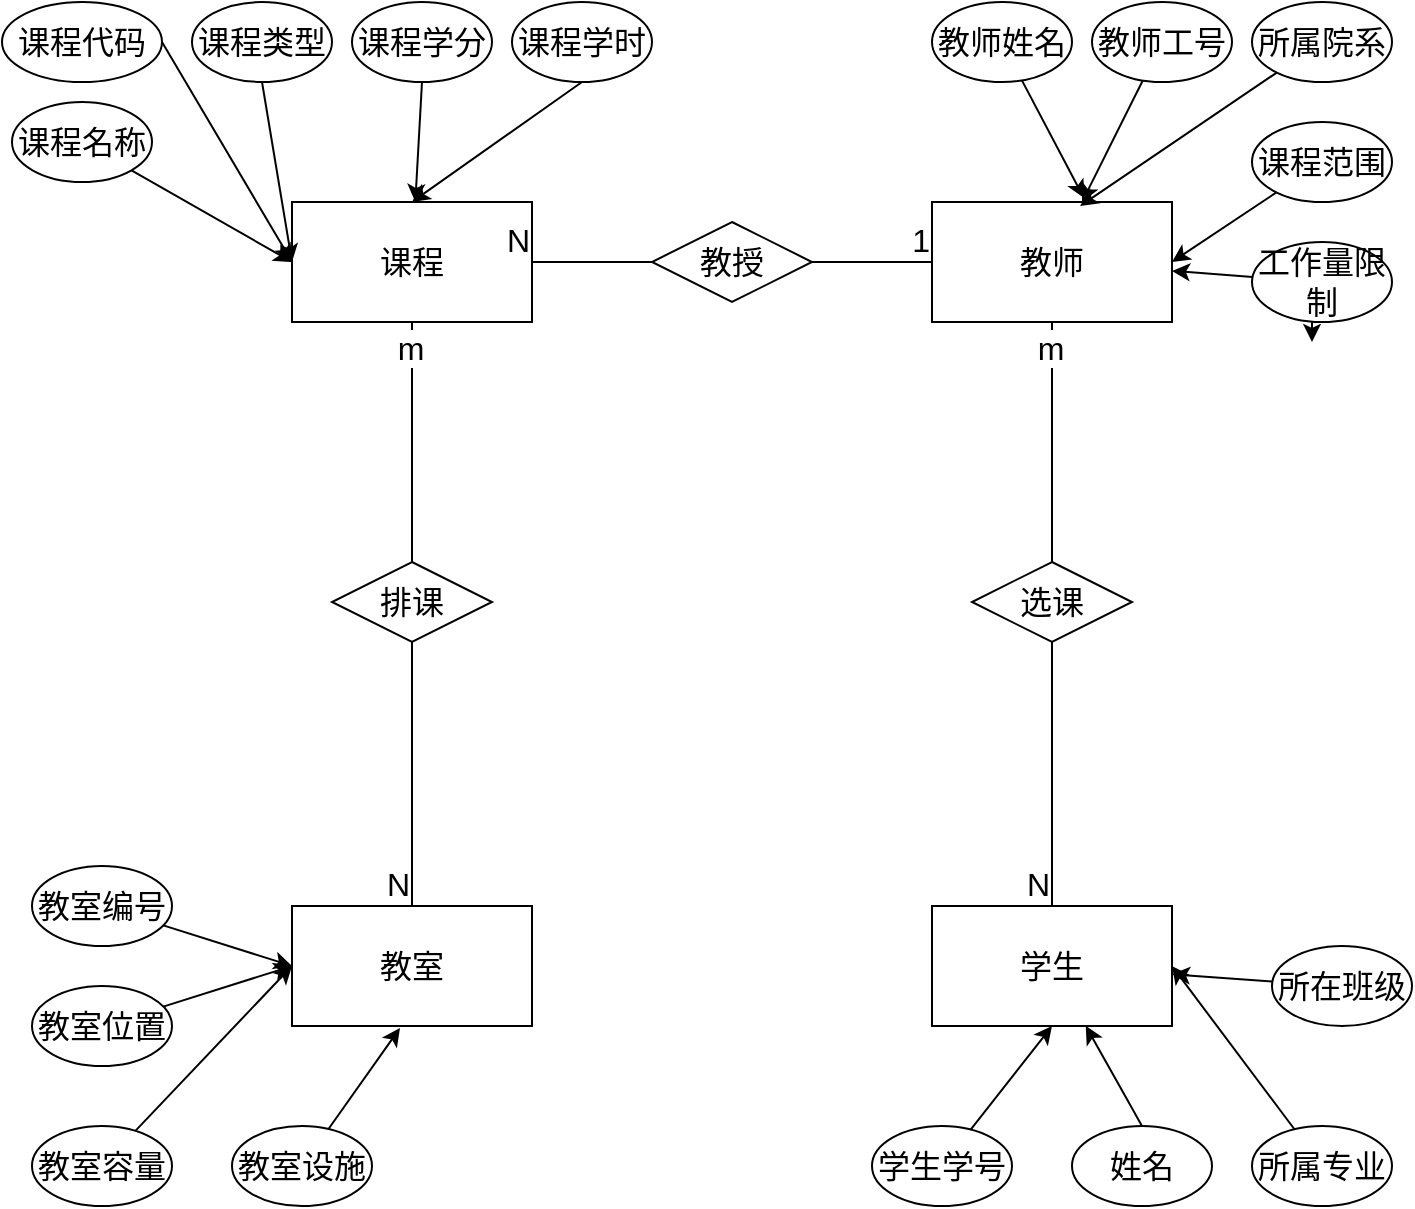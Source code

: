 <mxfile version="25.0.1">
  <diagram name="第 1 页" id="uEKOuPRaB68Q7ZfTRYWh">
    <mxGraphModel dx="1024" dy="1133" grid="1" gridSize="10" guides="1" tooltips="1" connect="1" arrows="1" fold="1" page="1" pageScale="1" pageWidth="5000" pageHeight="5000" math="0" shadow="0">
      <root>
        <mxCell id="0" />
        <mxCell id="1" parent="0" />
        <mxCell id="EbhsNf4pfZBx0JSO0l03-1" value="课程" style="rounded=0;whiteSpace=wrap;html=1;fontSize=16;" vertex="1" parent="1">
          <mxGeometry x="200" y="180" width="120" height="60" as="geometry" />
        </mxCell>
        <mxCell id="EbhsNf4pfZBx0JSO0l03-2" value="教师" style="rounded=0;whiteSpace=wrap;html=1;fontSize=16;" vertex="1" parent="1">
          <mxGeometry x="520" y="180" width="120" height="60" as="geometry" />
        </mxCell>
        <mxCell id="EbhsNf4pfZBx0JSO0l03-3" value="教室" style="rounded=0;whiteSpace=wrap;html=1;fontSize=16;" vertex="1" parent="1">
          <mxGeometry x="200" y="532" width="120" height="60" as="geometry" />
        </mxCell>
        <mxCell id="EbhsNf4pfZBx0JSO0l03-4" value="学生" style="rounded=0;whiteSpace=wrap;html=1;fontSize=16;" vertex="1" parent="1">
          <mxGeometry x="520" y="532" width="120" height="60" as="geometry" />
        </mxCell>
        <mxCell id="EbhsNf4pfZBx0JSO0l03-41" style="rounded=0;orthogonalLoop=1;jettySize=auto;html=1;entryX=0;entryY=0.5;entryDx=0;entryDy=0;fontSize=16;" edge="1" parent="1" source="EbhsNf4pfZBx0JSO0l03-5" target="EbhsNf4pfZBx0JSO0l03-1">
          <mxGeometry relative="1" as="geometry" />
        </mxCell>
        <mxCell id="EbhsNf4pfZBx0JSO0l03-5" value="课程名称" style="ellipse;whiteSpace=wrap;html=1;fontSize=16;" vertex="1" parent="1">
          <mxGeometry x="60" y="130" width="70" height="40" as="geometry" />
        </mxCell>
        <mxCell id="EbhsNf4pfZBx0JSO0l03-42" style="rounded=0;orthogonalLoop=1;jettySize=auto;html=1;exitX=1;exitY=0.5;exitDx=0;exitDy=0;fontSize=16;" edge="1" parent="1" source="EbhsNf4pfZBx0JSO0l03-6">
          <mxGeometry relative="1" as="geometry">
            <mxPoint x="200" y="210" as="targetPoint" />
          </mxGeometry>
        </mxCell>
        <mxCell id="EbhsNf4pfZBx0JSO0l03-6" value="课程代码" style="ellipse;whiteSpace=wrap;html=1;fontSize=16;" vertex="1" parent="1">
          <mxGeometry x="55" y="80" width="80" height="40" as="geometry" />
        </mxCell>
        <mxCell id="EbhsNf4pfZBx0JSO0l03-43" style="rounded=0;orthogonalLoop=1;jettySize=auto;html=1;exitX=0.5;exitY=1;exitDx=0;exitDy=0;entryX=0;entryY=0.5;entryDx=0;entryDy=0;fontSize=16;" edge="1" parent="1" source="EbhsNf4pfZBx0JSO0l03-7" target="EbhsNf4pfZBx0JSO0l03-1">
          <mxGeometry relative="1" as="geometry" />
        </mxCell>
        <mxCell id="EbhsNf4pfZBx0JSO0l03-7" value="课程类型" style="ellipse;whiteSpace=wrap;html=1;fontSize=16;" vertex="1" parent="1">
          <mxGeometry x="150" y="80" width="70" height="40" as="geometry" />
        </mxCell>
        <mxCell id="EbhsNf4pfZBx0JSO0l03-44" style="rounded=0;orthogonalLoop=1;jettySize=auto;html=1;exitX=0.5;exitY=1;exitDx=0;exitDy=0;fontSize=16;" edge="1" parent="1" source="EbhsNf4pfZBx0JSO0l03-8" target="EbhsNf4pfZBx0JSO0l03-1">
          <mxGeometry relative="1" as="geometry" />
        </mxCell>
        <mxCell id="EbhsNf4pfZBx0JSO0l03-8" value="课程学分" style="ellipse;whiteSpace=wrap;html=1;fontSize=16;" vertex="1" parent="1">
          <mxGeometry x="230" y="80" width="70" height="40" as="geometry" />
        </mxCell>
        <mxCell id="EbhsNf4pfZBx0JSO0l03-45" style="rounded=0;orthogonalLoop=1;jettySize=auto;html=1;exitX=0.5;exitY=1;exitDx=0;exitDy=0;entryX=0.5;entryY=0;entryDx=0;entryDy=0;fontSize=16;" edge="1" parent="1" source="EbhsNf4pfZBx0JSO0l03-9" target="EbhsNf4pfZBx0JSO0l03-1">
          <mxGeometry relative="1" as="geometry" />
        </mxCell>
        <mxCell id="EbhsNf4pfZBx0JSO0l03-9" value="课程学时" style="ellipse;whiteSpace=wrap;html=1;fontSize=16;" vertex="1" parent="1">
          <mxGeometry x="310" y="80" width="70" height="40" as="geometry" />
        </mxCell>
        <mxCell id="EbhsNf4pfZBx0JSO0l03-50" style="rounded=0;orthogonalLoop=1;jettySize=auto;html=1;entryX=0.633;entryY=-0.033;entryDx=0;entryDy=0;entryPerimeter=0;fontSize=16;" edge="1" parent="1" source="EbhsNf4pfZBx0JSO0l03-11" target="EbhsNf4pfZBx0JSO0l03-2">
          <mxGeometry relative="1" as="geometry" />
        </mxCell>
        <mxCell id="EbhsNf4pfZBx0JSO0l03-11" value="教师姓名" style="ellipse;whiteSpace=wrap;html=1;fontSize=16;" vertex="1" parent="1">
          <mxGeometry x="520" y="80" width="70" height="40" as="geometry" />
        </mxCell>
        <mxCell id="EbhsNf4pfZBx0JSO0l03-51" style="rounded=0;orthogonalLoop=1;jettySize=auto;html=1;fontSize=16;" edge="1" parent="1" source="EbhsNf4pfZBx0JSO0l03-12" target="EbhsNf4pfZBx0JSO0l03-2">
          <mxGeometry relative="1" as="geometry" />
        </mxCell>
        <mxCell id="EbhsNf4pfZBx0JSO0l03-12" value="教师工号" style="ellipse;whiteSpace=wrap;html=1;fontSize=16;" vertex="1" parent="1">
          <mxGeometry x="600" y="80" width="70" height="40" as="geometry" />
        </mxCell>
        <mxCell id="EbhsNf4pfZBx0JSO0l03-52" style="rounded=0;orthogonalLoop=1;jettySize=auto;html=1;entryX=0.617;entryY=0.033;entryDx=0;entryDy=0;entryPerimeter=0;fontSize=16;" edge="1" parent="1" source="EbhsNf4pfZBx0JSO0l03-13" target="EbhsNf4pfZBx0JSO0l03-2">
          <mxGeometry relative="1" as="geometry" />
        </mxCell>
        <mxCell id="EbhsNf4pfZBx0JSO0l03-13" value="所属院系" style="ellipse;whiteSpace=wrap;html=1;fontSize=16;" vertex="1" parent="1">
          <mxGeometry x="680" y="80" width="70" height="40" as="geometry" />
        </mxCell>
        <mxCell id="EbhsNf4pfZBx0JSO0l03-53" style="rounded=0;orthogonalLoop=1;jettySize=auto;html=1;entryX=1;entryY=0.5;entryDx=0;entryDy=0;fontSize=16;" edge="1" parent="1" source="EbhsNf4pfZBx0JSO0l03-14" target="EbhsNf4pfZBx0JSO0l03-2">
          <mxGeometry relative="1" as="geometry" />
        </mxCell>
        <mxCell id="EbhsNf4pfZBx0JSO0l03-14" value="课程范围" style="ellipse;whiteSpace=wrap;html=1;fontSize=16;" vertex="1" parent="1">
          <mxGeometry x="680" y="140" width="70" height="40" as="geometry" />
        </mxCell>
        <mxCell id="EbhsNf4pfZBx0JSO0l03-54" style="rounded=0;orthogonalLoop=1;jettySize=auto;html=1;fontSize=16;" edge="1" parent="1" source="EbhsNf4pfZBx0JSO0l03-15" target="EbhsNf4pfZBx0JSO0l03-2">
          <mxGeometry relative="1" as="geometry" />
        </mxCell>
        <mxCell id="EbhsNf4pfZBx0JSO0l03-55" style="edgeStyle=orthogonalEdgeStyle;rounded=0;orthogonalLoop=1;jettySize=auto;html=1;exitX=0.5;exitY=1;exitDx=0;exitDy=0;fontSize=16;" edge="1" parent="1" source="EbhsNf4pfZBx0JSO0l03-15">
          <mxGeometry relative="1" as="geometry">
            <mxPoint x="710" y="250" as="targetPoint" />
          </mxGeometry>
        </mxCell>
        <mxCell id="EbhsNf4pfZBx0JSO0l03-15" value="工作量限制" style="ellipse;whiteSpace=wrap;html=1;fontSize=16;" vertex="1" parent="1">
          <mxGeometry x="680" y="200" width="70" height="40" as="geometry" />
        </mxCell>
        <mxCell id="EbhsNf4pfZBx0JSO0l03-46" style="rounded=0;orthogonalLoop=1;jettySize=auto;html=1;entryX=0.5;entryY=1;entryDx=0;entryDy=0;fontSize=16;" edge="1" parent="1" source="EbhsNf4pfZBx0JSO0l03-16" target="EbhsNf4pfZBx0JSO0l03-4">
          <mxGeometry relative="1" as="geometry" />
        </mxCell>
        <mxCell id="EbhsNf4pfZBx0JSO0l03-16" value="学生学号" style="ellipse;whiteSpace=wrap;html=1;fontSize=16;" vertex="1" parent="1">
          <mxGeometry x="490" y="642" width="70" height="40" as="geometry" />
        </mxCell>
        <mxCell id="EbhsNf4pfZBx0JSO0l03-17" value="教室设施" style="ellipse;whiteSpace=wrap;html=1;fontSize=16;" vertex="1" parent="1">
          <mxGeometry x="170" y="642" width="70" height="40" as="geometry" />
        </mxCell>
        <mxCell id="EbhsNf4pfZBx0JSO0l03-58" style="rounded=0;orthogonalLoop=1;jettySize=auto;html=1;fontSize=16;" edge="1" parent="1" source="EbhsNf4pfZBx0JSO0l03-18">
          <mxGeometry relative="1" as="geometry">
            <mxPoint x="200" y="562" as="targetPoint" />
          </mxGeometry>
        </mxCell>
        <mxCell id="EbhsNf4pfZBx0JSO0l03-18" value="教室容量" style="ellipse;whiteSpace=wrap;html=1;fontSize=16;" vertex="1" parent="1">
          <mxGeometry x="70" y="642" width="70" height="40" as="geometry" />
        </mxCell>
        <mxCell id="EbhsNf4pfZBx0JSO0l03-57" style="rounded=0;orthogonalLoop=1;jettySize=auto;html=1;fontSize=16;" edge="1" parent="1" source="EbhsNf4pfZBx0JSO0l03-19">
          <mxGeometry relative="1" as="geometry">
            <mxPoint x="200" y="562" as="targetPoint" />
          </mxGeometry>
        </mxCell>
        <mxCell id="EbhsNf4pfZBx0JSO0l03-19" value="教室位置" style="ellipse;whiteSpace=wrap;html=1;fontSize=16;" vertex="1" parent="1">
          <mxGeometry x="70" y="572" width="70" height="40" as="geometry" />
        </mxCell>
        <mxCell id="EbhsNf4pfZBx0JSO0l03-56" style="rounded=0;orthogonalLoop=1;jettySize=auto;html=1;entryX=0;entryY=0.5;entryDx=0;entryDy=0;fontSize=16;" edge="1" parent="1" source="EbhsNf4pfZBx0JSO0l03-20" target="EbhsNf4pfZBx0JSO0l03-3">
          <mxGeometry relative="1" as="geometry" />
        </mxCell>
        <mxCell id="EbhsNf4pfZBx0JSO0l03-20" value="教室编号" style="ellipse;whiteSpace=wrap;html=1;fontSize=16;" vertex="1" parent="1">
          <mxGeometry x="70" y="512" width="70" height="40" as="geometry" />
        </mxCell>
        <mxCell id="EbhsNf4pfZBx0JSO0l03-47" style="rounded=0;orthogonalLoop=1;jettySize=auto;html=1;exitX=0.5;exitY=0;exitDx=0;exitDy=0;fontSize=16;" edge="1" parent="1" source="EbhsNf4pfZBx0JSO0l03-23" target="EbhsNf4pfZBx0JSO0l03-4">
          <mxGeometry relative="1" as="geometry" />
        </mxCell>
        <mxCell id="EbhsNf4pfZBx0JSO0l03-23" value="姓名" style="ellipse;whiteSpace=wrap;html=1;fontSize=16;" vertex="1" parent="1">
          <mxGeometry x="590" y="642" width="70" height="40" as="geometry" />
        </mxCell>
        <mxCell id="EbhsNf4pfZBx0JSO0l03-49" style="rounded=0;orthogonalLoop=1;jettySize=auto;html=1;entryX=1;entryY=0.5;entryDx=0;entryDy=0;fontSize=16;" edge="1" parent="1" source="EbhsNf4pfZBx0JSO0l03-24" target="EbhsNf4pfZBx0JSO0l03-4">
          <mxGeometry relative="1" as="geometry" />
        </mxCell>
        <mxCell id="EbhsNf4pfZBx0JSO0l03-24" value="所属专业" style="ellipse;whiteSpace=wrap;html=1;fontSize=16;" vertex="1" parent="1">
          <mxGeometry x="680" y="642" width="70" height="40" as="geometry" />
        </mxCell>
        <mxCell id="EbhsNf4pfZBx0JSO0l03-48" style="rounded=0;orthogonalLoop=1;jettySize=auto;html=1;fontSize=16;" edge="1" parent="1" source="EbhsNf4pfZBx0JSO0l03-25" target="EbhsNf4pfZBx0JSO0l03-4">
          <mxGeometry relative="1" as="geometry" />
        </mxCell>
        <mxCell id="EbhsNf4pfZBx0JSO0l03-25" value="所在班级" style="ellipse;whiteSpace=wrap;html=1;fontSize=16;" vertex="1" parent="1">
          <mxGeometry x="690" y="552" width="70" height="40" as="geometry" />
        </mxCell>
        <mxCell id="EbhsNf4pfZBx0JSO0l03-27" value="教授" style="rhombus;whiteSpace=wrap;html=1;fontSize=16;" vertex="1" parent="1">
          <mxGeometry x="380" y="190" width="80" height="40" as="geometry" />
        </mxCell>
        <mxCell id="EbhsNf4pfZBx0JSO0l03-30" value="排课" style="rhombus;whiteSpace=wrap;html=1;fontSize=16;" vertex="1" parent="1">
          <mxGeometry x="220" y="360" width="80" height="40" as="geometry" />
        </mxCell>
        <mxCell id="EbhsNf4pfZBx0JSO0l03-36" value="选课" style="rhombus;whiteSpace=wrap;html=1;fontSize=16;" vertex="1" parent="1">
          <mxGeometry x="540" y="360" width="80" height="40" as="geometry" />
        </mxCell>
        <mxCell id="EbhsNf4pfZBx0JSO0l03-59" style="rounded=0;orthogonalLoop=1;jettySize=auto;html=1;entryX=0.45;entryY=1.017;entryDx=0;entryDy=0;entryPerimeter=0;fontSize=16;" edge="1" parent="1" source="EbhsNf4pfZBx0JSO0l03-17" target="EbhsNf4pfZBx0JSO0l03-3">
          <mxGeometry relative="1" as="geometry" />
        </mxCell>
        <mxCell id="EbhsNf4pfZBx0JSO0l03-73" value="" style="endArrow=none;html=1;rounded=0;exitX=1;exitY=0.5;exitDx=0;exitDy=0;fontSize=16;" edge="1" parent="1" source="EbhsNf4pfZBx0JSO0l03-27" target="EbhsNf4pfZBx0JSO0l03-2">
          <mxGeometry relative="1" as="geometry">
            <mxPoint x="350" y="480" as="sourcePoint" />
            <mxPoint x="510" y="480" as="targetPoint" />
          </mxGeometry>
        </mxCell>
        <mxCell id="EbhsNf4pfZBx0JSO0l03-74" value="1" style="resizable=0;html=1;whiteSpace=wrap;align=right;verticalAlign=bottom;fontSize=16;" connectable="0" vertex="1" parent="EbhsNf4pfZBx0JSO0l03-73">
          <mxGeometry x="1" relative="1" as="geometry" />
        </mxCell>
        <mxCell id="EbhsNf4pfZBx0JSO0l03-75" value="" style="endArrow=none;html=1;rounded=0;exitX=0;exitY=0.5;exitDx=0;exitDy=0;entryX=1;entryY=0.5;entryDx=0;entryDy=0;fontSize=16;" edge="1" parent="1" source="EbhsNf4pfZBx0JSO0l03-27" target="EbhsNf4pfZBx0JSO0l03-1">
          <mxGeometry relative="1" as="geometry">
            <mxPoint x="350" y="480" as="sourcePoint" />
            <mxPoint x="510" y="480" as="targetPoint" />
          </mxGeometry>
        </mxCell>
        <mxCell id="EbhsNf4pfZBx0JSO0l03-76" value="N" style="resizable=0;html=1;whiteSpace=wrap;align=right;verticalAlign=bottom;fontSize=16;" connectable="0" vertex="1" parent="EbhsNf4pfZBx0JSO0l03-75">
          <mxGeometry x="1" relative="1" as="geometry" />
        </mxCell>
        <mxCell id="EbhsNf4pfZBx0JSO0l03-77" value="" style="endArrow=none;html=1;rounded=0;exitX=0.5;exitY=1;exitDx=0;exitDy=0;fontSize=16;" edge="1" parent="1" source="EbhsNf4pfZBx0JSO0l03-30" target="EbhsNf4pfZBx0JSO0l03-3">
          <mxGeometry relative="1" as="geometry">
            <mxPoint x="300" y="360" as="sourcePoint" />
            <mxPoint x="460" y="360" as="targetPoint" />
          </mxGeometry>
        </mxCell>
        <mxCell id="EbhsNf4pfZBx0JSO0l03-78" value="N" style="resizable=0;html=1;whiteSpace=wrap;align=right;verticalAlign=bottom;fontSize=16;" connectable="0" vertex="1" parent="EbhsNf4pfZBx0JSO0l03-77">
          <mxGeometry x="1" relative="1" as="geometry" />
        </mxCell>
        <mxCell id="EbhsNf4pfZBx0JSO0l03-79" value="" style="endArrow=none;html=1;rounded=0;entryX=0.5;entryY=1;entryDx=0;entryDy=0;fontSize=16;" edge="1" parent="1" target="EbhsNf4pfZBx0JSO0l03-1">
          <mxGeometry relative="1" as="geometry">
            <mxPoint x="260" y="360" as="sourcePoint" />
            <mxPoint x="420" y="360" as="targetPoint" />
          </mxGeometry>
        </mxCell>
        <mxCell id="EbhsNf4pfZBx0JSO0l03-80" value="m" style="edgeLabel;html=1;align=center;verticalAlign=middle;resizable=0;points=[];fontSize=16;" vertex="1" connectable="0" parent="EbhsNf4pfZBx0JSO0l03-79">
          <mxGeometry x="0.783" y="1" relative="1" as="geometry">
            <mxPoint as="offset" />
          </mxGeometry>
        </mxCell>
        <mxCell id="EbhsNf4pfZBx0JSO0l03-81" value="" style="endArrow=none;html=1;rounded=0;exitX=0.5;exitY=1;exitDx=0;exitDy=0;entryX=0.5;entryY=0;entryDx=0;entryDy=0;fontSize=16;" edge="1" parent="1" source="EbhsNf4pfZBx0JSO0l03-36" target="EbhsNf4pfZBx0JSO0l03-4">
          <mxGeometry relative="1" as="geometry">
            <mxPoint x="270" y="410" as="sourcePoint" />
            <mxPoint x="270" y="542" as="targetPoint" />
            <Array as="points">
              <mxPoint x="580" y="470" />
            </Array>
          </mxGeometry>
        </mxCell>
        <mxCell id="EbhsNf4pfZBx0JSO0l03-82" value="N" style="resizable=0;html=1;whiteSpace=wrap;align=right;verticalAlign=bottom;fontSize=16;" connectable="0" vertex="1" parent="EbhsNf4pfZBx0JSO0l03-81">
          <mxGeometry x="1" relative="1" as="geometry" />
        </mxCell>
        <mxCell id="EbhsNf4pfZBx0JSO0l03-83" value="" style="endArrow=none;html=1;rounded=0;entryX=0.5;entryY=1;entryDx=0;entryDy=0;exitX=0.5;exitY=0;exitDx=0;exitDy=0;fontSize=16;" edge="1" parent="1" source="EbhsNf4pfZBx0JSO0l03-36" target="EbhsNf4pfZBx0JSO0l03-2">
          <mxGeometry relative="1" as="geometry">
            <mxPoint x="270" y="370" as="sourcePoint" />
            <mxPoint x="270" y="250" as="targetPoint" />
          </mxGeometry>
        </mxCell>
        <mxCell id="EbhsNf4pfZBx0JSO0l03-84" value="m" style="edgeLabel;html=1;align=center;verticalAlign=middle;resizable=0;points=[];fontSize=16;" vertex="1" connectable="0" parent="EbhsNf4pfZBx0JSO0l03-83">
          <mxGeometry x="0.783" y="1" relative="1" as="geometry">
            <mxPoint as="offset" />
          </mxGeometry>
        </mxCell>
      </root>
    </mxGraphModel>
  </diagram>
</mxfile>
